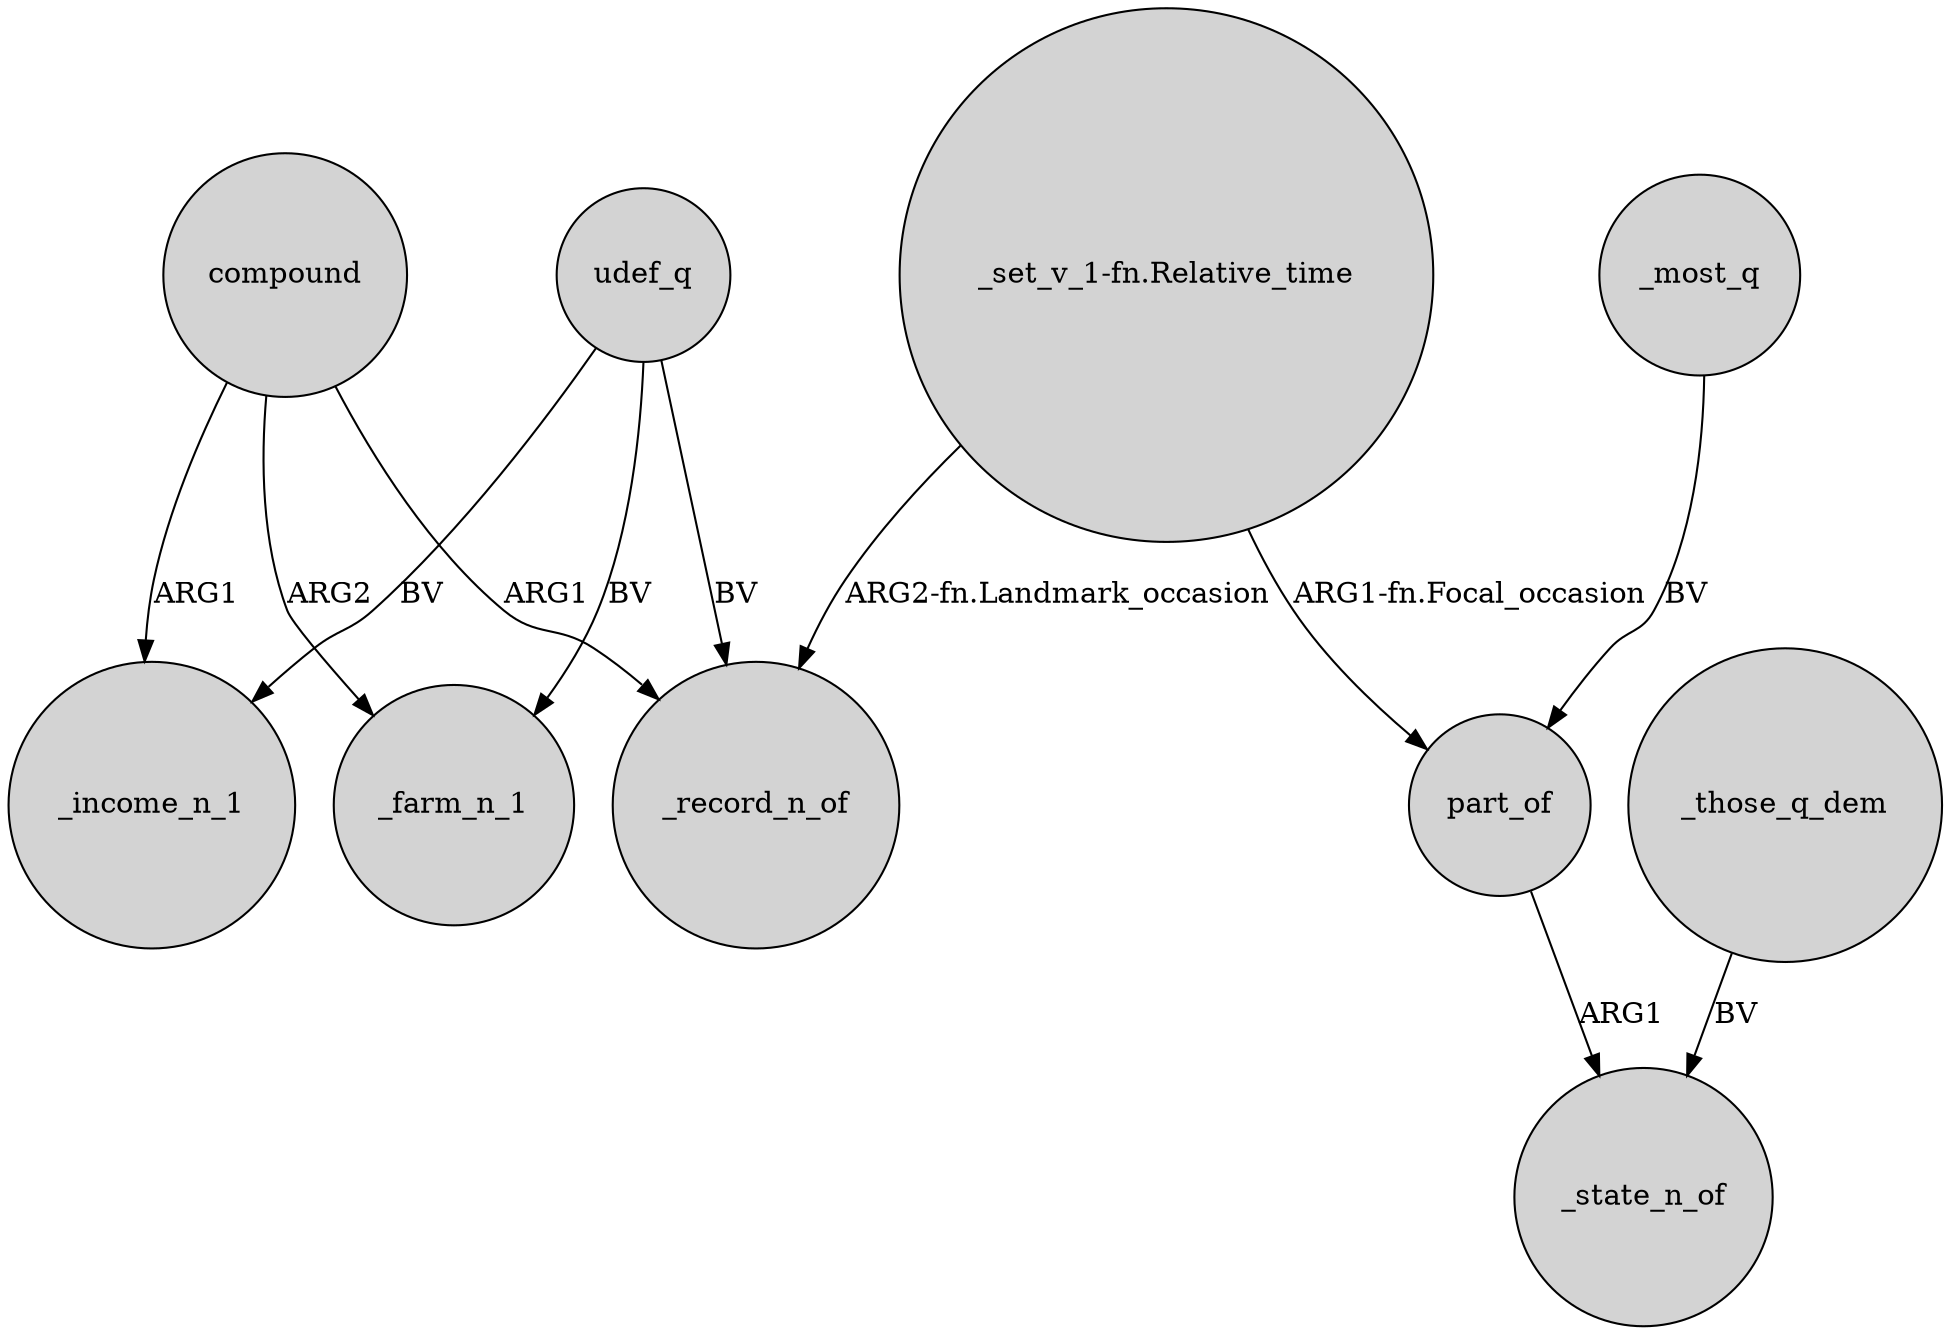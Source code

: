 digraph {
	node [shape=circle style=filled]
	compound -> _income_n_1 [label=ARG1]
	_most_q -> part_of [label=BV]
	udef_q -> _farm_n_1 [label=BV]
	_those_q_dem -> _state_n_of [label=BV]
	"_set_v_1-fn.Relative_time" -> part_of [label="ARG1-fn.Focal_occasion"]
	udef_q -> _record_n_of [label=BV]
	compound -> _record_n_of [label=ARG1]
	"_set_v_1-fn.Relative_time" -> _record_n_of [label="ARG2-fn.Landmark_occasion"]
	compound -> _farm_n_1 [label=ARG2]
	udef_q -> _income_n_1 [label=BV]
	part_of -> _state_n_of [label=ARG1]
}
